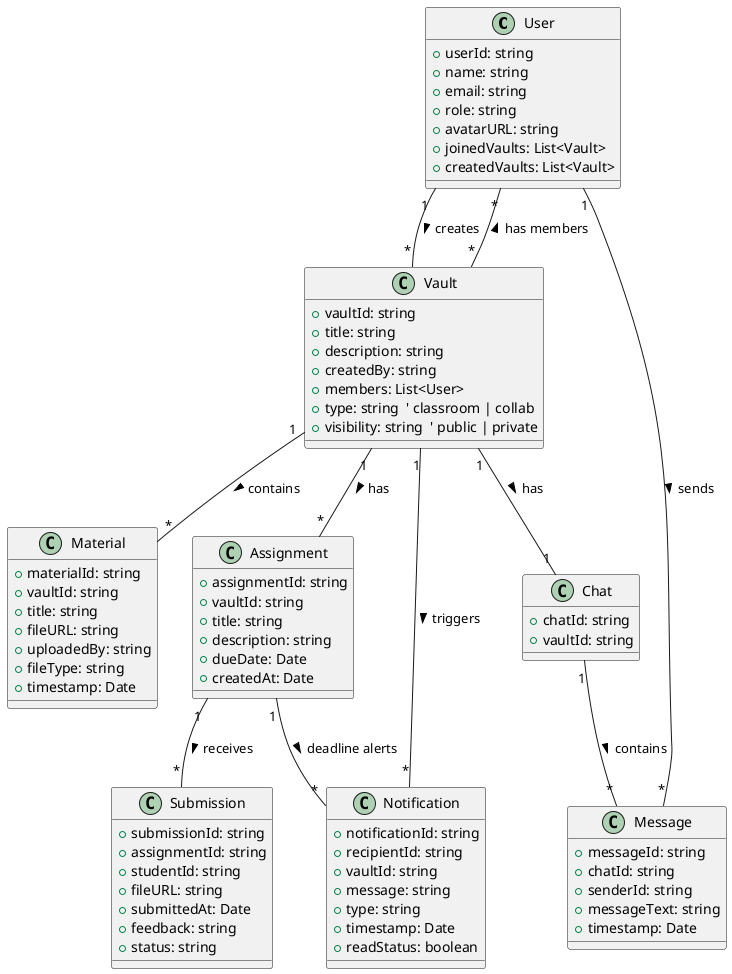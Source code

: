 @startuml Edudocs_ClassDiagram

' Define classes
class User {
  +userId: string
  +name: string
  +email: string
  +role: string
  +avatarURL: string
  +joinedVaults: List<Vault>
  +createdVaults: List<Vault>
}

class Vault {
  +vaultId: string
  +title: string
  +description: string
  +createdBy: string
  +members: List<User>
  +type: string  ' classroom | collab
  +visibility: string  ' public | private
}

class Material {
  +materialId: string
  +vaultId: string
  +title: string
  +fileURL: string
  +uploadedBy: string
  +fileType: string
  +timestamp: Date
}

class Assignment {
  +assignmentId: string
  +vaultId: string
  +title: string
  +description: string
  +dueDate: Date
  +createdAt: Date
}

class Submission {
  +submissionId: string
  +assignmentId: string
  +studentId: string
  +fileURL: string
  +submittedAt: Date
  +feedback: string
  +status: string
}

class Notification {
  +notificationId: string
  +recipientId: string
  +vaultId: string
  +message: string
  +type: string
  +timestamp: Date
  +readStatus: boolean
}

class Chat {
  +chatId: string
  +vaultId: string
}

class Message {
  +messageId: string
  +chatId: string
  +senderId: string
  +messageText: string
  +timestamp: Date
}

' Define relationships
User "1" -- "*" Vault : creates >
Vault "*" -- "*" User : has members >
Vault "1" -- "*" Material : contains >
Vault "1" -- "*" Assignment : has >
Assignment "1" -- "*" Submission : receives >
Vault "1" -- "*" Notification : triggers >
Vault "1" -- "1" Chat : has >
Chat "1" -- "*" Message : contains >
User "1" -- "*" Message : sends >
Assignment "1" -- "*" Notification : deadline alerts >

@enduml